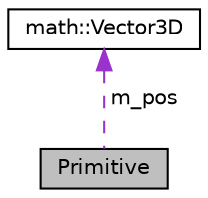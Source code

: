 digraph "Primitive"
{
 // LATEX_PDF_SIZE
  edge [fontname="Helvetica",fontsize="10",labelfontname="Helvetica",labelfontsize="10"];
  node [fontname="Helvetica",fontsize="10",shape=record];
  Node1 [label="Primitive",height=0.2,width=0.4,color="black", fillcolor="grey75", style="filled", fontcolor="black",tooltip=" "];
  Node2 -> Node1 [dir="back",color="darkorchid3",fontsize="10",style="dashed",label=" m_pos" ,fontname="Helvetica"];
  Node2 [label="math::Vector3D",height=0.2,width=0.4,color="black", fillcolor="white", style="filled",URL="$structmath_1_1_vector3_d.html",tooltip="positionなどに使おう"];
}
